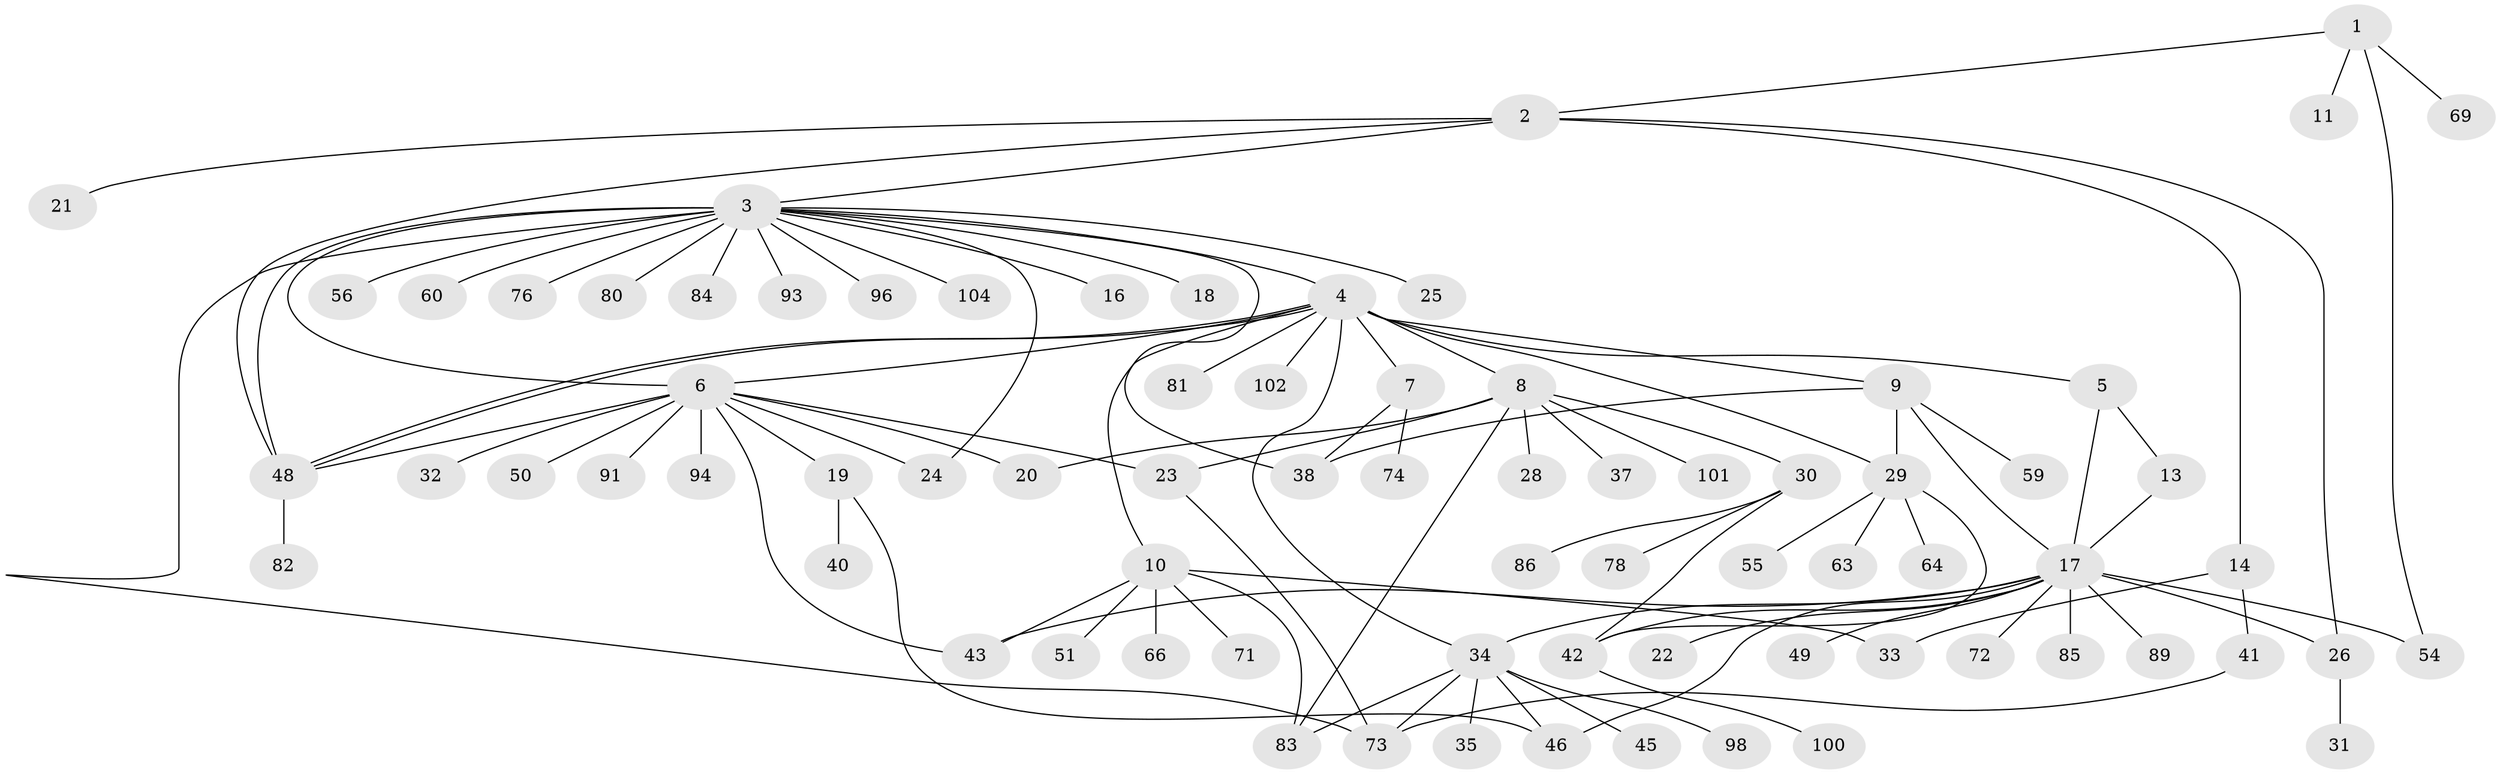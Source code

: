 // original degree distribution, {4: 0.09523809523809523, 6: 0.02857142857142857, 21: 0.009523809523809525, 14: 0.01904761904761905, 3: 0.09523809523809523, 9: 0.009523809523809525, 1: 0.5333333333333333, 2: 0.17142857142857143, 12: 0.009523809523809525, 8: 0.009523809523809525, 7: 0.009523809523809525, 5: 0.009523809523809525}
// Generated by graph-tools (version 1.1) at 2025/41/03/06/25 10:41:47]
// undirected, 76 vertices, 103 edges
graph export_dot {
graph [start="1"]
  node [color=gray90,style=filled];
  1;
  2 [super="+15"];
  3 [super="+68"];
  4 [super="+27"];
  5;
  6 [super="+36"];
  7;
  8 [super="+47"];
  9 [super="+12"];
  10 [super="+39"];
  11;
  13 [super="+75"];
  14 [super="+99"];
  16;
  17 [super="+67"];
  18;
  19 [super="+95"];
  20 [super="+58"];
  21 [super="+53"];
  22;
  23 [super="+79"];
  24;
  25;
  26 [super="+77"];
  28;
  29 [super="+61"];
  30 [super="+62"];
  31;
  32;
  33 [super="+44"];
  34 [super="+57"];
  35;
  37;
  38 [super="+70"];
  40;
  41 [super="+103"];
  42 [super="+52"];
  43 [super="+92"];
  45;
  46;
  48 [super="+105"];
  49;
  50;
  51;
  54;
  55;
  56;
  59;
  60;
  63 [super="+65"];
  64 [super="+87"];
  66 [super="+90"];
  69;
  71;
  72;
  73 [super="+88"];
  74 [super="+97"];
  76;
  78;
  80;
  81;
  82;
  83;
  84;
  85;
  86;
  89;
  91;
  93;
  94;
  96;
  98;
  100;
  101;
  102;
  104;
  1 -- 2;
  1 -- 11;
  1 -- 54;
  1 -- 69;
  2 -- 3;
  2 -- 14;
  2 -- 21;
  2 -- 26;
  2 -- 48;
  3 -- 4;
  3 -- 6 [weight=2];
  3 -- 16;
  3 -- 18;
  3 -- 24;
  3 -- 25;
  3 -- 38;
  3 -- 48 [weight=2];
  3 -- 56;
  3 -- 60;
  3 -- 76;
  3 -- 80;
  3 -- 84;
  3 -- 93;
  3 -- 96;
  3 -- 104;
  3 -- 73;
  4 -- 5;
  4 -- 6;
  4 -- 7;
  4 -- 8;
  4 -- 9;
  4 -- 10;
  4 -- 48;
  4 -- 48;
  4 -- 81;
  4 -- 102;
  4 -- 34;
  4 -- 29;
  5 -- 13;
  5 -- 17;
  6 -- 19;
  6 -- 23;
  6 -- 24;
  6 -- 32;
  6 -- 43;
  6 -- 48;
  6 -- 50;
  6 -- 91;
  6 -- 94;
  6 -- 20;
  7 -- 38;
  7 -- 74;
  8 -- 20;
  8 -- 23;
  8 -- 28;
  8 -- 30;
  8 -- 37;
  8 -- 83;
  8 -- 101;
  9 -- 17;
  9 -- 29;
  9 -- 38;
  9 -- 59;
  10 -- 66;
  10 -- 71;
  10 -- 83;
  10 -- 43;
  10 -- 51;
  10 -- 33;
  13 -- 17;
  14 -- 33;
  14 -- 41;
  17 -- 22;
  17 -- 26;
  17 -- 34;
  17 -- 49;
  17 -- 54;
  17 -- 72;
  17 -- 89;
  17 -- 43;
  17 -- 85;
  17 -- 46;
  17 -- 42;
  19 -- 40;
  19 -- 46;
  23 -- 73;
  26 -- 31;
  29 -- 55;
  29 -- 64;
  29 -- 63;
  29 -- 42;
  30 -- 42;
  30 -- 78;
  30 -- 86;
  34 -- 35;
  34 -- 45;
  34 -- 46;
  34 -- 83;
  34 -- 98;
  34 -- 73;
  41 -- 73;
  42 -- 100;
  48 -- 82;
}
